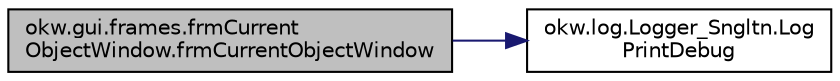 digraph "okw.gui.frames.frmCurrentObjectWindow.frmCurrentObjectWindow"
{
 // INTERACTIVE_SVG=YES
 // LATEX_PDF_SIZE
  edge [fontname="Helvetica",fontsize="10",labelfontname="Helvetica",labelfontsize="10"];
  node [fontname="Helvetica",fontsize="10",shape=record];
  rankdir="LR";
  Node0 [label="okw.gui.frames.frmCurrent\lObjectWindow.frmCurrentObjectWindow",height=0.2,width=0.4,color="black", fillcolor="grey75", style="filled", fontcolor="black",tooltip="Konstruktor der Klasse frm_CurrentObjectWindow Diese Klasse ist eine Testklasse und in OKW Unitets ve..."];
  Node0 -> Node1 [color="midnightblue",fontsize="10",style="solid",fontname="Helvetica"];
  Node1 [label="okw.log.Logger_Sngltn.Log\lPrintDebug",height=0.2,width=0.4,color="black", fillcolor="white", style="filled",URL="$classokw_1_1log_1_1_logger___sngltn.html#a313f97c79ba4662d9daaf7f537dd02f4",tooltip="Loggt eine Nachricht."];
}
